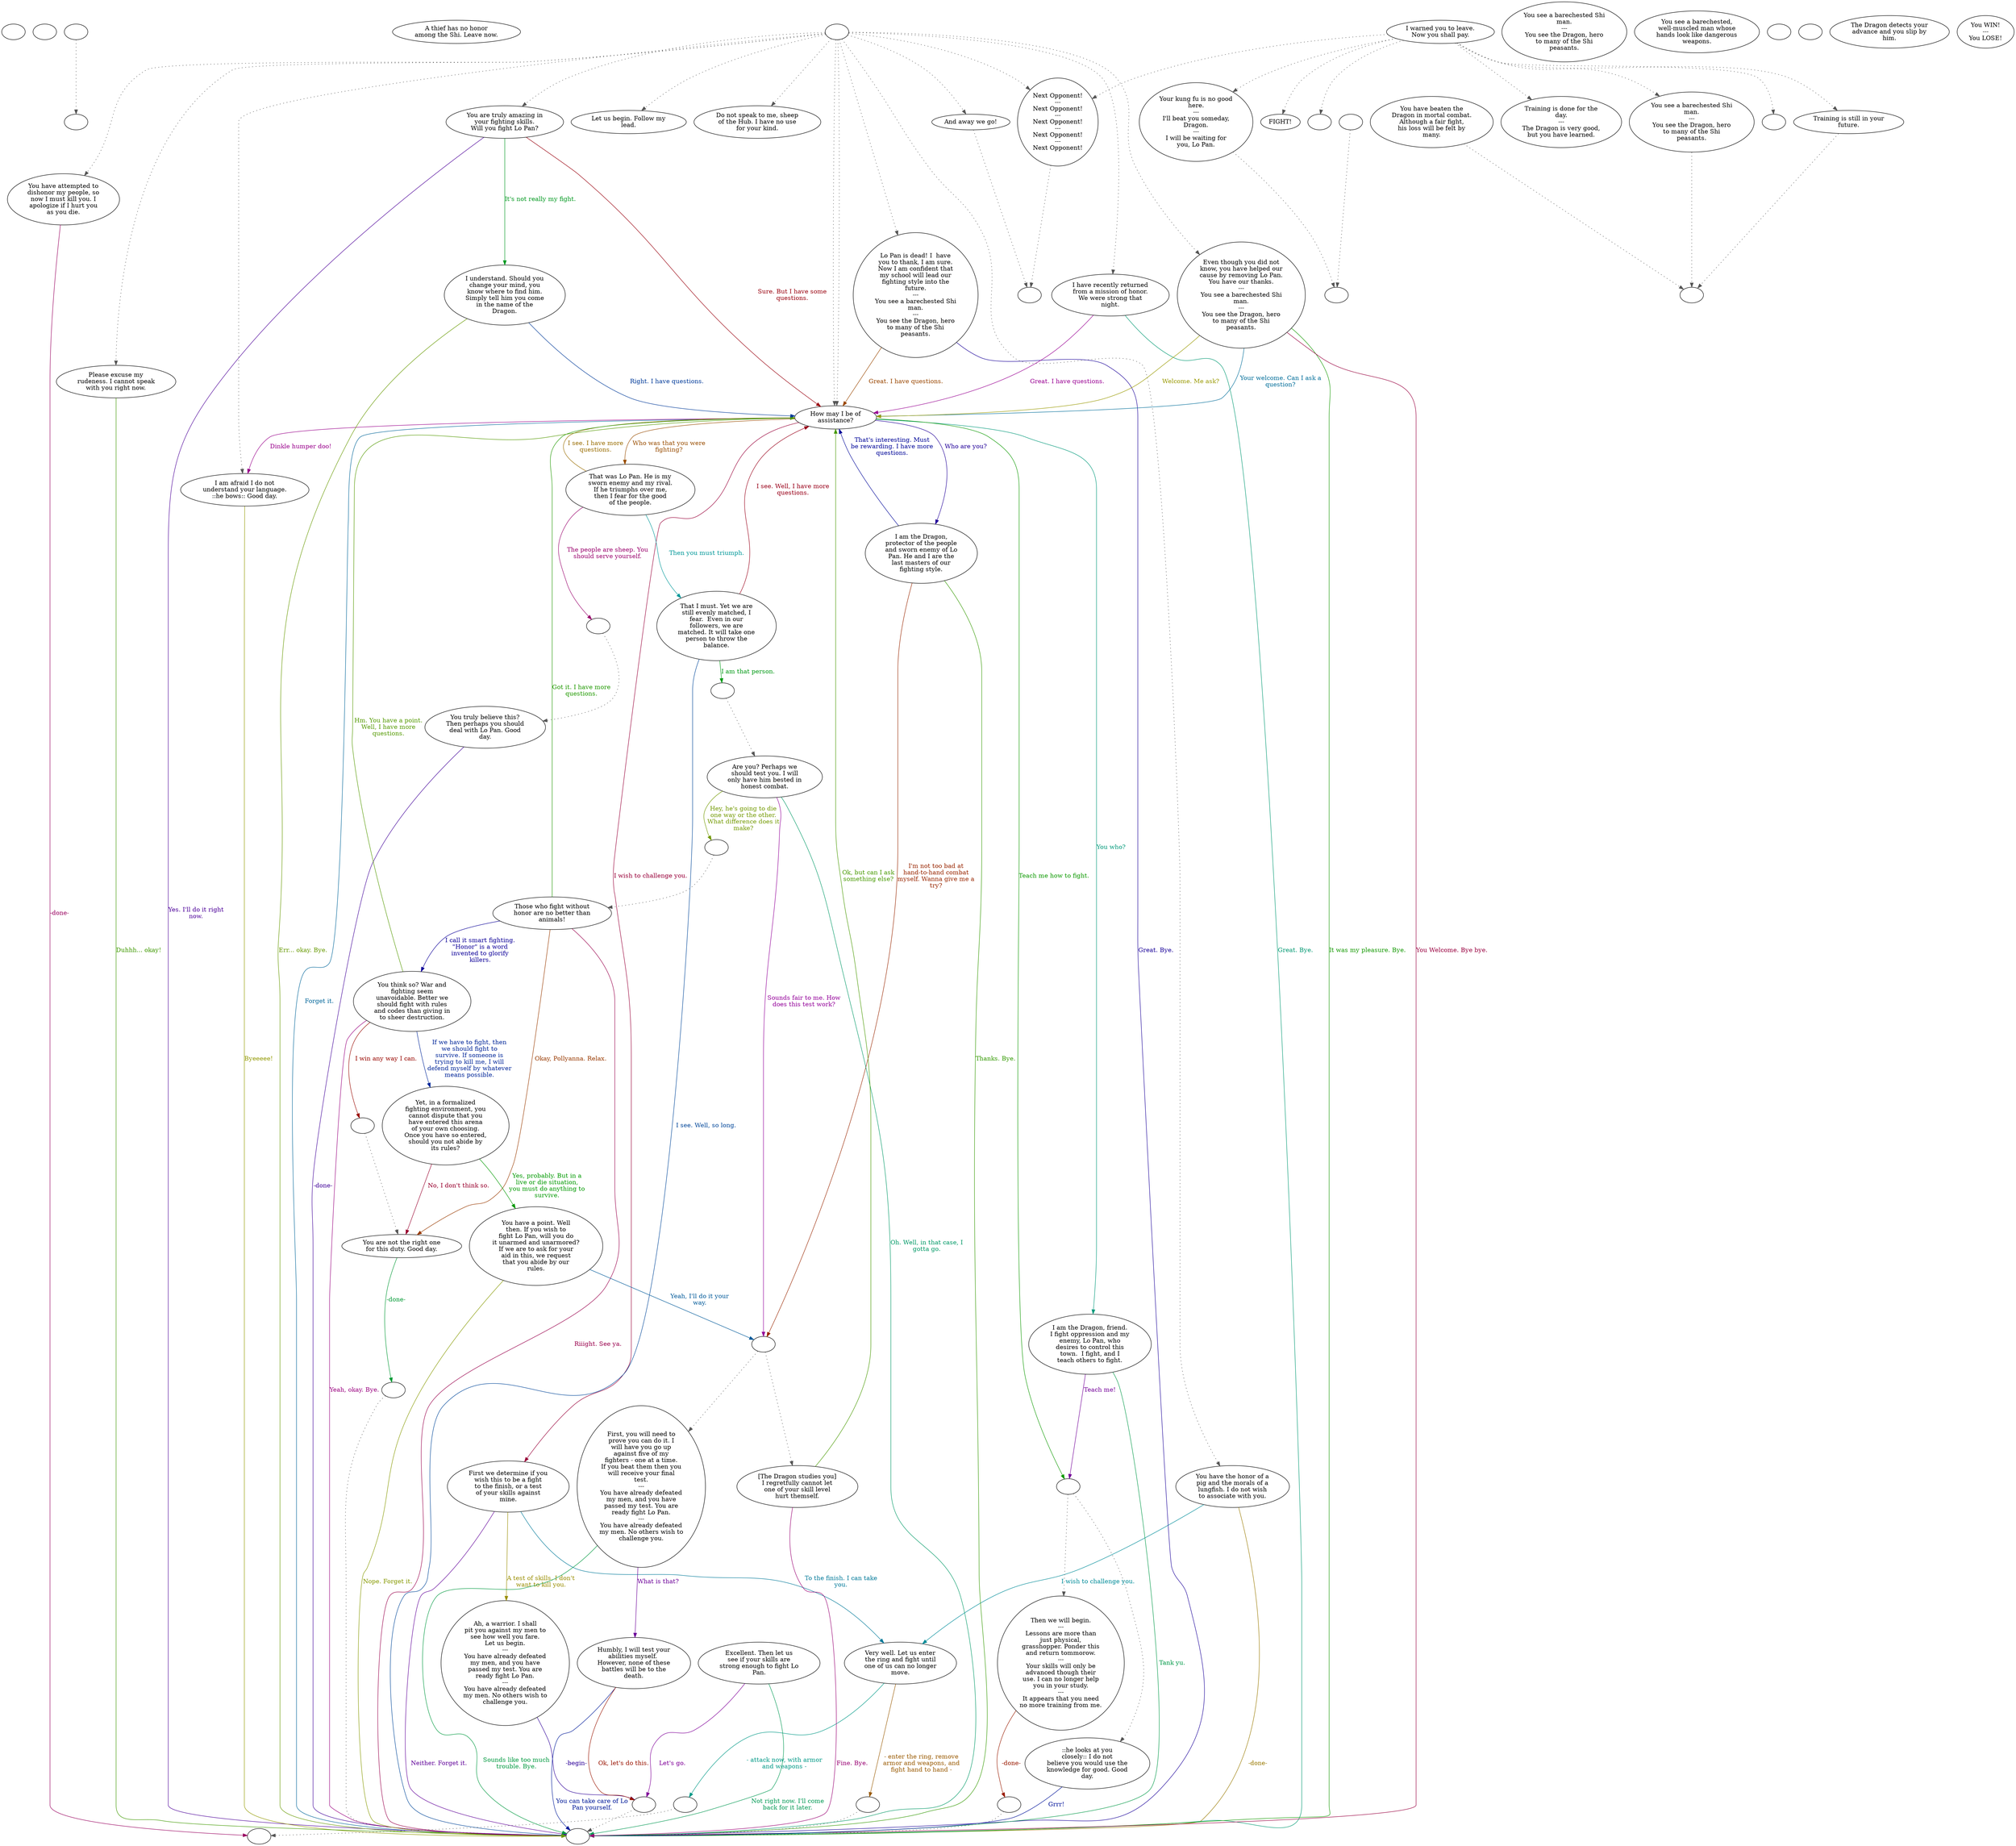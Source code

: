 digraph fcdragon {
  "checkPartyMembersNearDoor" [style=filled       fillcolor="#FFFFFF"       color="#000000"]
  "checkPartyMembersNearDoor" [label=""]
  "start" [style=filled       fillcolor="#FFFFFF"       color="#000000"]
  "start" [label=""]
  "critter_p_proc" [style=filled       fillcolor="#FFFFFF"       color="#000000"]
  "critter_p_proc" -> "startSequence" [style=dotted color="#555555"]
  "critter_p_proc" [label=""]
  "pickup_p_proc" [style=filled       fillcolor="#FFFFFF"       color="#000000"]
  "pickup_p_proc" [label="A thief has no honor\namong the Shi. Leave now."]
  "talk_p_proc" [style=filled       fillcolor="#FFFFFF"       color="#000000"]
  "talk_p_proc" -> "Node021" [style=dotted color="#555555"]
  "talk_p_proc" -> "Node022" [style=dotted color="#555555"]
  "talk_p_proc" -> "Node001" [style=dotted color="#555555"]
  "talk_p_proc" -> "Node023" [style=dotted color="#555555"]
  "talk_p_proc" -> "Node024" [style=dotted color="#555555"]
  "talk_p_proc" -> "Node027" [style=dotted color="#555555"]
  "talk_p_proc" -> "Node026" [style=dotted color="#555555"]
  "talk_p_proc" -> "Node028" [style=dotted color="#555555"]
  "talk_p_proc" -> "Node002" [style=dotted color="#555555"]
  "talk_p_proc" -> "Node006" [style=dotted color="#555555"]
  "talk_p_proc" -> "Node001" [style=dotted color="#555555"]
  "talk_p_proc" -> "DoTest" [style=dotted color="#555555"]
  "talk_p_proc" -> "DoChallenge" [style=dotted color="#555555"]
  "talk_p_proc" -> "DoLearn" [style=dotted color="#555555"]
  "talk_p_proc" [label=""]
  "destroy_p_proc" [style=filled       fillcolor="#FFFFFF"       color="#000000"]
  "destroy_p_proc" -> "ReturnInven" [style=dotted color="#555555"]
  "destroy_p_proc" [label="You have beaten the\nDragon in mortal combat.\nAlthough a fair fight,\nhis loss will be felt by\nmany."]
  "look_at_p_proc" [style=filled       fillcolor="#FFFFFF"       color="#000000"]
  "look_at_p_proc" [label="You see a barechested Shi\nman.\n---\nYou see the Dragon, hero\nto many of the Shi\npeasants."]
  "description_p_proc" [style=filled       fillcolor="#FFFFFF"       color="#000000"]
  "description_p_proc" [label="You see a barechested,\nwell-muscled man whose\nhands look like dangerous\nweapons."]
  "use_skill_on_p_proc" [style=filled       fillcolor="#FFFFFF"       color="#000000"]
  "use_skill_on_p_proc" [label=""]
  "damage_p_proc" [style=filled       fillcolor="#FFFFFF"       color="#000000"]
  "damage_p_proc" [label=""]
  "map_enter_p_proc" [style=filled       fillcolor="#FFFFFF"       color="#000000"]
  "map_enter_p_proc" -> "checkLoad" [style=dotted color="#555555"]
  "map_enter_p_proc" [label=""]
  "push_p_proc" [style=filled       fillcolor="#FFFFFF"       color="#000000"]
  "push_p_proc" [label="The Dragon detects your\nadvance and you slip by\nhim."]
  "timed_event_p_proc" [style=filled       fillcolor="#FFFFFF"       color="#000000"]
  "timed_event_p_proc" -> "DoTest" [style=dotted color="#555555"]
  "timed_event_p_proc" -> "endTestFail" [style=dotted color="#555555"]
  "timed_event_p_proc" -> "endTestPass" [style=dotted color="#555555"]
  "timed_event_p_proc" -> "doFight" [style=dotted color="#555555"]
  "timed_event_p_proc" -> "learn1" [style=dotted color="#555555"]
  "timed_event_p_proc" -> "learn2" [style=dotted color="#555555"]
  "timed_event_p_proc" -> "lopanHit" [style=dotted color="#555555"]
  "timed_event_p_proc" -> "DoTalking" [style=dotted color="#555555"]
  "timed_event_p_proc" [label="I warned you to leave.\nNow you shall pay."]
  "combat_p_proc" [style=filled       fillcolor="#FFFFFF"       color="#000000"]
  "combat_p_proc" [label="You WIN!\n---\nYou LOSE!"]
  "Node998" [style=filled       fillcolor="#FFFFFF"       color="#000000"]
  "Node998" [label=""]
  "Node999" [style=filled       fillcolor="#FFFFFF"       color="#000000"]
  "Node999" [label=""]
  "Node001" [style=filled       fillcolor="#FFFFFF"       color="#000000"]
  "Node001" [label="How may I be of\nassistance?"]
  "Node001" -> "Node002" [label="Dinkle humper doo!" color="#99008B" fontcolor="#99008B"]
  "Node001" -> "Node003" [label="You who?" color="#00997A" fontcolor="#00997A"]
  "Node001" -> "Node007" [label="Who was that you were\nfighting?" color="#994D00" fontcolor="#994D00"]
  "Node001" -> "Node020" [label="Who are you?" color="#210099" fontcolor="#210099"]
  "Node001" -> "Node4_5" [label="Teach me how to fight." color="#0C9900" fontcolor="#0C9900"]
  "Node001" -> "Node012" [label="I wish to challenge you." color="#990039" fontcolor="#990039"]
  "Node001" -> "Node999" [label="Forget it." color="#006599" fontcolor="#006599"]
  "Node002" [style=filled       fillcolor="#FFFFFF"       color="#000000"]
  "Node002" [label="I am afraid I do not\nunderstand your language.\n::he bows:: Good day."]
  "Node002" -> "Node999" [label="Byeeeee!" color="#929900" fontcolor="#929900"]
  "Node003" [style=filled       fillcolor="#FFFFFF"       color="#000000"]
  "Node003" [label="I am the Dragon, friend.\nI fight oppression and my\nenemy, Lo Pan, who\ndesires to control this\ntown.  I fight, and I\nteach others to fight."]
  "Node003" -> "Node4_5" [label="Teach me!" color="#730099" fontcolor="#730099"]
  "Node003" -> "Node999" [label="Tank yu." color="#009947" fontcolor="#009947"]
  "Node004" [style=filled       fillcolor="#FFFFFF"       color="#000000"]
  "Node004" [label="Then we will begin.\n---\nLessons are more than\njust physical,\ngrasshopper. Ponder this\nand return tommorow.\n---\nYour skills will only be\nadvanced though their\nuse. I can no longer help\nyou in your study.\n---\nIt appears that you need\nno more training from me."]
  "Node004" -> "NodeLearn" [label="-done-" color="#991A00" fontcolor="#991A00"]
  "Node005" [style=filled       fillcolor="#FFFFFF"       color="#000000"]
  "Node005" [label="::he looks at you\nclosely:: I do not\nbelieve you would use the\nknowledge for good. Good\nday."]
  "Node005" -> "Node999" [label="Grrr!" color="#001299" fontcolor="#001299"]
  "Node006" [style=filled       fillcolor="#FFFFFF"       color="#000000"]
  "Node006" [label="Please excuse my\nrudeness. I cannot speak\nwith you right now."]
  "Node006" -> "Node999" [label="Duhhh... okay!" color="#3F9900" fontcolor="#3F9900"]
  "Node007" [style=filled       fillcolor="#FFFFFF"       color="#000000"]
  "Node007" [label="That was Lo Pan. He is my\nsworn enemy and my rival.\nIf he triumphs over me,\nthen I fear for the good\nof the people."]
  "Node007" -> "Node008a" [label="The people are sheep. You\nshould serve yourself." color="#99006C" fontcolor="#99006C"]
  "Node007" -> "Node009" [label="Then you must triumph." color="#009899" fontcolor="#009899"]
  "Node007" -> "Node001" [label="I see. I have more\nquestions." color="#996D00" fontcolor="#996D00"]
  "Node008" [style=filled       fillcolor="#FFFFFF"       color="#000000"]
  "Node008" [label="You truly believe this?\nThen perhaps you should\ndeal with Lo Pan. Good\nday."]
  "Node008" -> "Node999" [label="-done-" color="#400099" fontcolor="#400099"]
  "Node009" [style=filled       fillcolor="#FFFFFF"       color="#000000"]
  "Node009" [label="That I must. Yet we are\nstill evenly matched, I\nfear.  Even in our\nfollowers, we are\nmatched. It will take one\nperson to throw the\nbalance."]
  "Node009" -> "Node010a" [label="I am that person." color="#009914" fontcolor="#009914"]
  "Node009" -> "Node001" [label="I see. Well, I have more\nquestions." color="#990019" fontcolor="#990019"]
  "Node009" -> "Node999" [label="I see. Well, so long." color="#004699" fontcolor="#004699"]
  "Node010" [style=filled       fillcolor="#FFFFFF"       color="#000000"]
  "Node010" [label="Are you? Perhaps we\nshould test you. I will\nonly have him bested in\nhonest combat."]
  "Node010" -> "Node011a" [label="Hey, he's going to die\none way or the other.\nWhat difference does it\nmake?" color="#729900" fontcolor="#729900"]
  "Node010" -> "Node2931" [label="Sounds fair to me. How\ndoes this test work?" color="#930099" fontcolor="#930099"]
  "Node010" -> "Node999" [label="Oh. Well, in that case, I\ngotta go." color="#009966" fontcolor="#009966"]
  "Node011" [style=filled       fillcolor="#FFFFFF"       color="#000000"]
  "Node011" [label="Those who fight without\nhonor are no better than\nanimals!"]
  "Node011" -> "Node013" [label="Okay, Pollyanna. Relax." color="#993A00" fontcolor="#993A00"]
  "Node011" -> "Node014" [label="I call it smart fighting.\n\"Honor\" is a word\ninvented to glorify\nkillers." color="#0D0099" fontcolor="#0D0099"]
  "Node011" -> "Node001" [label="Got it. I have more\nquestions." color="#209900" fontcolor="#209900"]
  "Node011" -> "Node999" [label="Riiight. See ya." color="#99004C" fontcolor="#99004C"]
  "Node012" [style=filled       fillcolor="#FFFFFF"       color="#000000"]
  "Node012" [label="First we determine if you\nwish this to be a fight\nto the finish, or a test\nof your skills against\nmine."]
  "Node012" -> "Node015" [label="To the finish. I can take\nyou." color="#007999" fontcolor="#007999"]
  "Node012" -> "Node016" [label="A test of skills. I don't\nwant to kill you." color="#998D00" fontcolor="#998D00"]
  "Node012" -> "Node999" [label="Neither. Forget it." color="#600099" fontcolor="#600099"]
  "Node013" [style=filled       fillcolor="#FFFFFF"       color="#000000"]
  "Node013" [label="You are not the right one\nfor this duty. Good day."]
  "Node013" -> "NodeAngry" [label="-done-" color="#009933" fontcolor="#009933"]
  "Node014" [style=filled       fillcolor="#FFFFFF"       color="#000000"]
  "Node014" [label="You think so? War and\nfighting seem\nunavoidable. Better we\nshould fight with rules\nand codes than giving in\nto sheer destruction."]
  "Node014" -> "Node013a" [label="I win any way I can." color="#990700" fontcolor="#990700"]
  "Node014" -> "Node017" [label="If we have to fight, then\nwe should fight to\nsurvive. If someone is\ntrying to kill me, I will\ndefend myself by whatever\nmeans possible." color="#002699" fontcolor="#002699"]
  "Node014" -> "Node001" [label="Hm. You have a point.\nWell, I have more\nquestions." color="#539900" fontcolor="#539900"]
  "Node014" -> "Node999" [label="Yeah, okay. Bye." color="#99007F" fontcolor="#99007F"]
  "Node015" [style=filled       fillcolor="#FFFFFF"       color="#000000"]
  "Node015" [label="Very well. Let us enter\nthe ring and fight until\none of us can no longer\nmove."]
  "Node015" -> "NodeAttackNow" [label="- attack now, with armor\nand weapons -" color="#009986" fontcolor="#009986"]
  "Node015" -> "NodeChallenge" [label="- enter the ring, remove\narmor and weapons, and\nfight hand to hand -" color="#995900" fontcolor="#995900"]
  "Node016" [style=filled       fillcolor="#FFFFFF"       color="#000000"]
  "Node016" [label="Ah, a warrior. I shall\npit you against my men to\nsee how well you fare.\nLet us begin.\n---\nYou have already defeated\nmy men, and you have\npassed my test. You are\nready fight Lo Pan.\n---\nYou have already defeated\nmy men. No others wish to\nchallenge you."]
  "Node016" -> "NodeTest" [label="-begin-" color="#2D0099" fontcolor="#2D0099"]
  "Node017" [style=filled       fillcolor="#FFFFFF"       color="#000000"]
  "Node017" [label="Yet, in a formalized\nfighting environment, you\ncannot dispute that you\nhave entered this arena\nof your own choosing.\nOnce you have so entered,\nshould you not abide by\nits rules?"]
  "Node017" -> "Node018" [label="Yes, probably. But in a\nlive or die situation,\nyou must do anything to\nsurvive." color="#009900" fontcolor="#009900"]
  "Node017" -> "Node013" [label="No, I don't think so." color="#99002D" fontcolor="#99002D"]
  "Node018" [style=filled       fillcolor="#FFFFFF"       color="#000000"]
  "Node018" [label="You have a point. Well\nthen. If you wish to\nfight Lo Pan, will you do\nit unarmed and unarmored?\nIf we are to ask for your\naid in this, we request\nthat you abide by our\nrules."]
  "Node018" -> "Node2931" [label="Yeah, I'll do it your\nway." color="#005999" fontcolor="#005999"]
  "Node018" -> "Node999" [label="Nope. Forget it." color="#869900" fontcolor="#869900"]
  "Node019" [style=filled       fillcolor="#FFFFFF"       color="#000000"]
  "Node019" [label="Excellent. Then let us\nsee if your skills are\nstrong enough to fight Lo\nPan."]
  "Node019" -> "NodeTest" [label="Let's go." color="#800099" fontcolor="#800099"]
  "Node019" -> "Node999" [label="Not right now. I'll come\nback for it later." color="#009953" fontcolor="#009953"]
  "Node020" [style=filled       fillcolor="#FFFFFF"       color="#000000"]
  "Node020" [label="I am the Dragon,\nprotector of the people\nand sworn enemy of Lo\nPan. He and I are the\nlast masters of our\nfighting style."]
  "Node020" -> "Node2931" [label="I'm not too bad at\nhand-to-hand combat\nmyself. Wanna give me a\ntry?" color="#992600" fontcolor="#992600"]
  "Node020" -> "Node001" [label="That's interesting. Must\nbe rewarding. I have more\nquestions." color="#000699" fontcolor="#000699"]
  "Node020" -> "Node999" [label="Thanks. Bye." color="#339900" fontcolor="#339900"]
  "Node021" [style=filled       fillcolor="#FFFFFF"       color="#000000"]
  "Node021" [label="You have attempted to\ndishonor my people, so\nnow I must kill you. I\napologize if I hurt you\nas you die."]
  "Node021" -> "Node998" [label="-done-" color="#990060" fontcolor="#990060"]
  "Node022" [style=filled       fillcolor="#FFFFFF"       color="#000000"]
  "Node022" [label="Do not speak to me, sheep\nof the Hub. I have no use\nfor your kind."]
  "Node023" [style=filled       fillcolor="#FFFFFF"       color="#000000"]
  "Node023" [label="You have the honor of a\npig and the morals of a\nlungfish. I do not wish\nto associate with you."]
  "Node023" -> "Node015" [label="I wish to challenge you." color="#008C99" fontcolor="#008C99"]
  "Node023" -> "Node999" [label="-done-" color="#997900" fontcolor="#997900"]
  "Node024" [style=filled       fillcolor="#FFFFFF"       color="#000000"]
  "Node024" [label="You are truly amazing in\nyour fighting skills.\nWill you fight Lo Pan?"]
  "Node024" -> "Node999" [label="Yes. I'll do it right\nnow." color="#4C0099" fontcolor="#4C0099"]
  "Node024" -> "Node025" [label="It's not really my fight." color="#009920" fontcolor="#009920"]
  "Node024" -> "Node001" [label="Sure. But I have some\nquestions." color="#99000D" fontcolor="#99000D"]
  "Node025" [style=filled       fillcolor="#FFFFFF"       color="#000000"]
  "Node025" [label="I understand. Should you\nchange your mind, you\nknow where to find him.\nSimply tell him you come\nin the name of the\nDragon."]
  "Node025" -> "Node001" [label="Right. I have questions." color="#003A99" fontcolor="#003A99"]
  "Node025" -> "Node999" [label="Err... okay. Bye." color="#669900" fontcolor="#669900"]
  "Node026" [style=filled       fillcolor="#FFFFFF"       color="#000000"]
  "Node026" [label="I have recently returned\nfrom a mission of honor.\nWe were strong that\nnight."]
  "Node026" -> "Node001" [label="Great. I have questions." color="#990093" fontcolor="#990093"]
  "Node026" -> "Node999" [label="Great. Bye." color="#009972" fontcolor="#009972"]
  "Node027" [style=filled       fillcolor="#FFFFFF"       color="#000000"]
  "Node027" [label="Lo Pan is dead! I  have\nyou to thank, I am sure.\nNow I am confident that\nmy school will lead our\nfighting style into the\nfuture.\n---\nYou see a barechested Shi\nman.\n---\nYou see the Dragon, hero\nto many of the Shi\npeasants."]
  "Node027" -> "Node001" [label="Great. I have questions." color="#994600" fontcolor="#994600"]
  "Node027" -> "Node999" [label="Great. Bye." color="#190099" fontcolor="#190099"]
  "Node028" [style=filled       fillcolor="#FFFFFF"       color="#000000"]
  "Node028" [label="Even though you did not\nknow, you have helped our\ncause by removing Lo Pan.\nYou have our thanks.\n---\nYou see a barechested Shi\nman.\n---\nYou see the Dragon, hero\nto many of the Shi\npeasants."]
  "Node028" -> "Node999" [label="It was my pleasure. Bye." color="#139900" fontcolor="#139900"]
  "Node028" -> "Node999" [label="You Welcome. Bye bye." color="#990040" fontcolor="#990040"]
  "Node028" -> "Node001" [label="Your welcome. Can I ask a\nquestion?" color="#006D99" fontcolor="#006D99"]
  "Node028" -> "Node001" [label="Welcome. Me ask?" color="#999900" fontcolor="#999900"]
  "Node029" [style=filled       fillcolor="#FFFFFF"       color="#000000"]
  "Node029" [label="First, you will need to\nprove you can do it. I\nwill have you go up\nagainst five of my\nfighters - one at a time.\nIf you beat them then you\nwill receive your final\ntest.\n---\nYou have already defeated\nmy men, and you have\npassed my test. You are\nready fight Lo Pan.\n---\nYou have already defeated\nmy men. No others wish to\nchallenge you."]
  "Node029" -> "Node030" [label="What is that?" color="#6C0099" fontcolor="#6C0099"]
  "Node029" -> "Node999" [label="Sounds like too much\ntrouble. Bye." color="#00993F" fontcolor="#00993F"]
  "Node030" [style=filled       fillcolor="#FFFFFF"       color="#000000"]
  "Node030" [label="Humbly, I will test your\nabilities myself. \nHowever, none of these\nbattles will be to the\ndeath."]
  "Node030" -> "NodeTest" [label="Ok, let's do this." color="#991300" fontcolor="#991300"]
  "Node030" -> "Node999" [label="You can take care of Lo\nPan yourself." color="#001A99" fontcolor="#001A99"]
  "Node031" [style=filled       fillcolor="#FFFFFF"       color="#000000"]
  "Node031" [label="[The Dragon studies you]\nI regretfully cannot let\none of your skill level\nhurt themself."]
  "Node031" -> "Node001" [label="Ok, but can I ask\nsomething else?" color="#479900" fontcolor="#479900"]
  "Node031" -> "Node999" [label="Fine. Bye." color="#990073" fontcolor="#990073"]
  "DoTest" [style=filled       fillcolor="#FFFFFF"       color="#000000"]
  "DoTest" -> "TakeInven" [style=dotted color="#555555"]
  "DoTest" [label="Next Opponent!\n---\nNext Opponent!\n---\nNext Opponent!\n---\nNext Opponent!\n---\nNext Opponent!"]
  "DoChallenge" [style=filled       fillcolor="#FFFFFF"       color="#000000"]
  "DoChallenge" -> "TakeInven" [style=dotted color="#555555"]
  "DoChallenge" [label="And away we go!"]
  "DoLearn" [style=filled       fillcolor="#FFFFFF"       color="#000000"]
  "DoLearn" [label="Let us begin. Follow my\nlead."]
  "endTestFail" [style=filled       fillcolor="#FFFFFF"       color="#000000"]
  "endTestFail" -> "ReturnInven" [style=dotted color="#555555"]
  "endTestFail" [label="Training is still in your\nfuture."]
  "endTestPass" [style=filled       fillcolor="#FFFFFF"       color="#000000"]
  "endTestPass" -> "ReturnInven" [style=dotted color="#555555"]
  "endTestPass" [label="You see a barechested Shi\nman.\n---\nYou see the Dragon, hero\nto many of the Shi\npeasants."]
  "doFight" [style=filled       fillcolor="#FFFFFF"       color="#000000"]
  "doFight" [label="FIGHT!"]
  "learn1" [style=filled       fillcolor="#FFFFFF"       color="#000000"]
  "learn1" [label=""]
  "learn2" [style=filled       fillcolor="#FFFFFF"       color="#000000"]
  "learn2" [label="Training is done for the\nday.\n---\nThe Dragon is very good,\nbut you have learned."]
  "TakeInven" [style=filled       fillcolor="#FFFFFF"       color="#000000"]
  "TakeInven" [label=""]
  "ReturnInven" [style=filled       fillcolor="#FFFFFF"       color="#000000"]
  "ReturnInven" [label=""]
  "lopanHit" [style=filled       fillcolor="#FFFFFF"       color="#000000"]
  "lopanHit" [label=""]
  "DoTalking" [style=filled       fillcolor="#FFFFFF"       color="#000000"]
  "DoTalking" -> "checkLoad" [style=dotted color="#555555"]
  "DoTalking" [label="Your kung fu is no good\nhere.\n---\nI'll beat you someday,\nDragon.\n---\nI will be waiting for\nyou, Lo Pan."]
  "checkLoad" [style=filled       fillcolor="#FFFFFF"       color="#000000"]
  "checkLoad" [label=""]
  "startSequence" [style=filled       fillcolor="#FFFFFF"       color="#000000"]
  "startSequence" [label=""]
  "Node4_5" [style=filled       fillcolor="#FFFFFF"       color="#000000"]
  "Node4_5" -> "Node004" [style=dotted color="#555555"]
  "Node4_5" -> "Node005" [style=dotted color="#555555"]
  "Node4_5" [label=""]
  "NodeLearn" [style=filled       fillcolor="#FFFFFF"       color="#000000"]
  "NodeLearn" -> "Node999" [style=dotted color="#555555"]
  "NodeLearn" [label=""]
  "Node008a" [style=filled       fillcolor="#FFFFFF"       color="#000000"]
  "Node008a" -> "Node008" [style=dotted color="#555555"]
  "Node008a" [label=""]
  "Node010a" [style=filled       fillcolor="#FFFFFF"       color="#000000"]
  "Node010a" -> "Node010" [style=dotted color="#555555"]
  "Node010a" [label=""]
  "Node011a" [style=filled       fillcolor="#FFFFFF"       color="#000000"]
  "Node011a" -> "Node011" [style=dotted color="#555555"]
  "Node011a" [label=""]
  "Node2931" [style=filled       fillcolor="#FFFFFF"       color="#000000"]
  "Node2931" -> "Node029" [style=dotted color="#555555"]
  "Node2931" -> "Node031" [style=dotted color="#555555"]
  "Node2931" [label=""]
  "NodeAngry" [style=filled       fillcolor="#FFFFFF"       color="#000000"]
  "NodeAngry" -> "Node999" [style=dotted color="#555555"]
  "NodeAngry" [label=""]
  "Node013a" [style=filled       fillcolor="#FFFFFF"       color="#000000"]
  "Node013a" -> "Node013" [style=dotted color="#555555"]
  "Node013a" [label=""]
  "NodeAttackNow" [style=filled       fillcolor="#FFFFFF"       color="#000000"]
  "NodeAttackNow" -> "Node998" [style=dotted color="#555555"]
  "NodeAttackNow" [label=""]
  "NodeChallenge" [style=filled       fillcolor="#FFFFFF"       color="#000000"]
  "NodeChallenge" -> "Node999" [style=dotted color="#555555"]
  "NodeChallenge" [label=""]
  "NodeTest" [style=filled       fillcolor="#FFFFFF"       color="#000000"]
  "NodeTest" -> "Node999" [style=dotted color="#555555"]
  "NodeTest" [label=""]
}